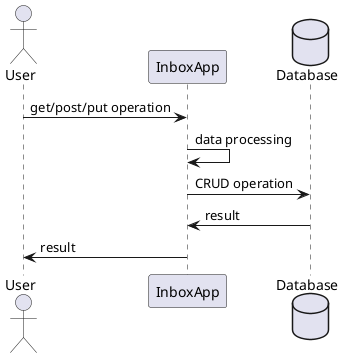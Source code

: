 @startuml
actor       User        as Foo
participant InboxApp    as Foo1
database    Database    as Foo2

Foo -> Foo1 : get/post/put operation
Foo1 -> Foo1 : data processing
Foo1 -> Foo2 : CRUD operation
Foo2 -> Foo1 : result
Foo1 -> Foo : result
@enduml